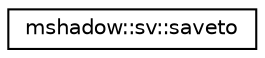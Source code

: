 digraph "Graphical Class Hierarchy"
{
 // LATEX_PDF_SIZE
  edge [fontname="Helvetica",fontsize="10",labelfontname="Helvetica",labelfontsize="10"];
  node [fontname="Helvetica",fontsize="10",shape=record];
  rankdir="LR";
  Node0 [label="mshadow::sv::saveto",height=0.2,width=0.4,color="black", fillcolor="white", style="filled",URL="$structmshadow_1_1sv_1_1saveto.html",tooltip="save to saver: ="];
}
